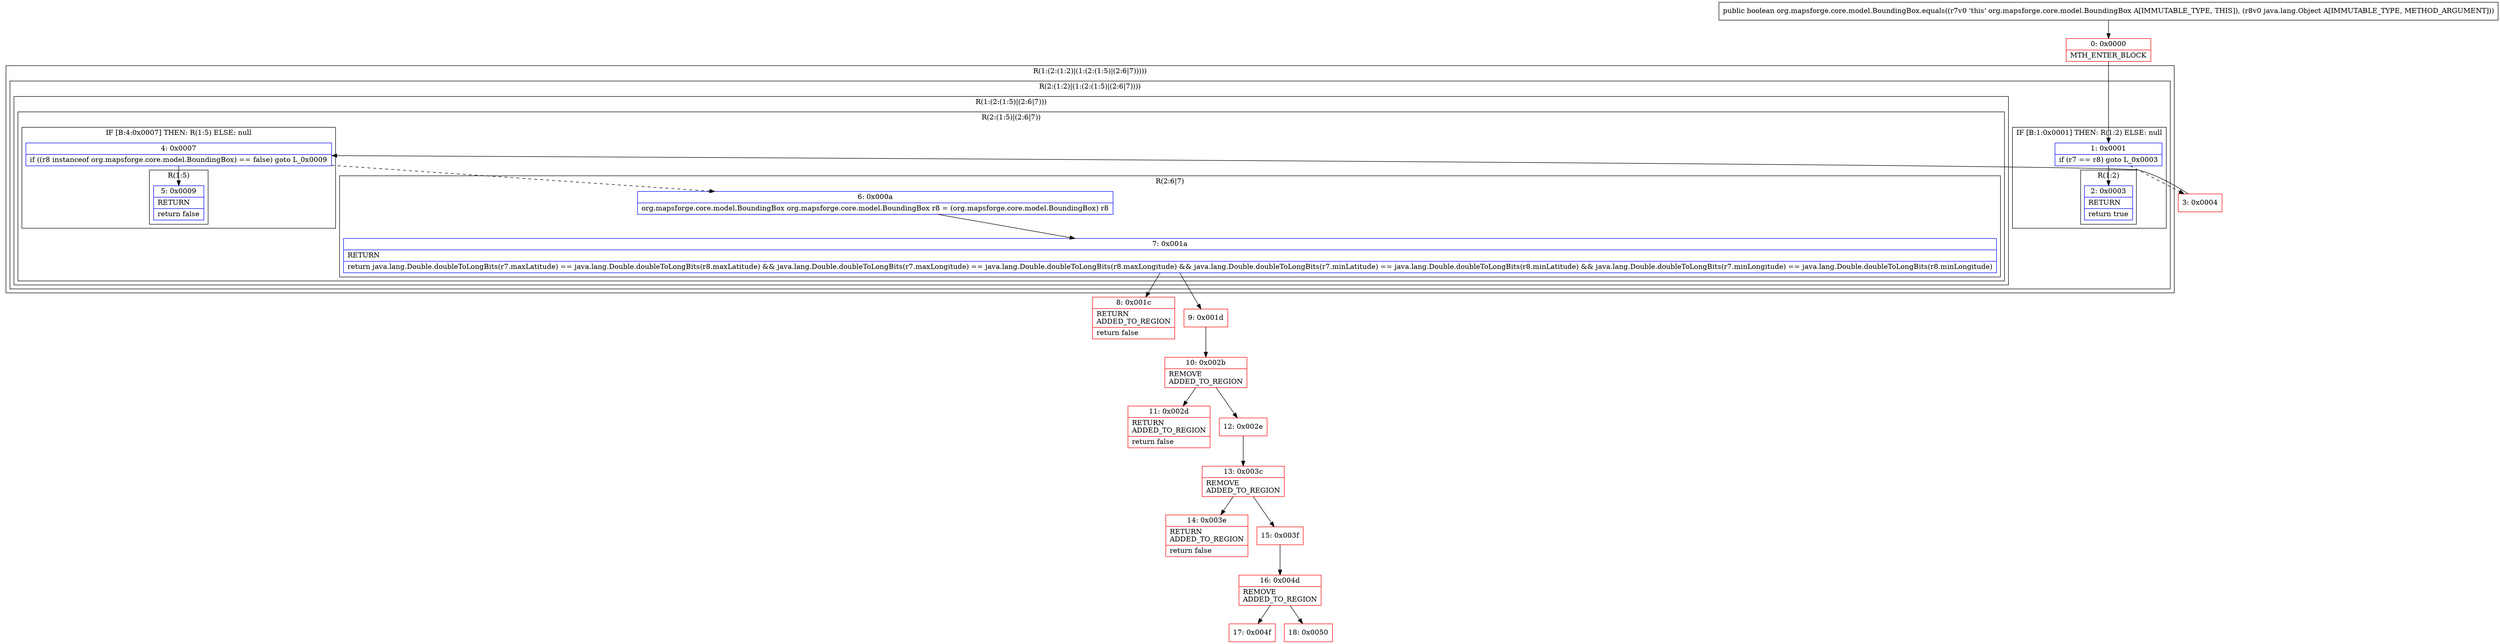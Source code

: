 digraph "CFG fororg.mapsforge.core.model.BoundingBox.equals(Ljava\/lang\/Object;)Z" {
subgraph cluster_Region_1757543792 {
label = "R(1:(2:(1:2)|(1:(2:(1:5)|(2:6|7)))))";
node [shape=record,color=blue];
subgraph cluster_Region_854372317 {
label = "R(2:(1:2)|(1:(2:(1:5)|(2:6|7))))";
node [shape=record,color=blue];
subgraph cluster_IfRegion_1251842242 {
label = "IF [B:1:0x0001] THEN: R(1:2) ELSE: null";
node [shape=record,color=blue];
Node_1 [shape=record,label="{1\:\ 0x0001|if (r7 == r8) goto L_0x0003\l}"];
subgraph cluster_Region_872126515 {
label = "R(1:2)";
node [shape=record,color=blue];
Node_2 [shape=record,label="{2\:\ 0x0003|RETURN\l|return true\l}"];
}
}
subgraph cluster_Region_1421265217 {
label = "R(1:(2:(1:5)|(2:6|7)))";
node [shape=record,color=blue];
subgraph cluster_Region_66262605 {
label = "R(2:(1:5)|(2:6|7))";
node [shape=record,color=blue];
subgraph cluster_IfRegion_621729145 {
label = "IF [B:4:0x0007] THEN: R(1:5) ELSE: null";
node [shape=record,color=blue];
Node_4 [shape=record,label="{4\:\ 0x0007|if ((r8 instanceof org.mapsforge.core.model.BoundingBox) == false) goto L_0x0009\l}"];
subgraph cluster_Region_1255926763 {
label = "R(1:5)";
node [shape=record,color=blue];
Node_5 [shape=record,label="{5\:\ 0x0009|RETURN\l|return false\l}"];
}
}
subgraph cluster_Region_633176887 {
label = "R(2:6|7)";
node [shape=record,color=blue];
Node_6 [shape=record,label="{6\:\ 0x000a|org.mapsforge.core.model.BoundingBox org.mapsforge.core.model.BoundingBox r8 = (org.mapsforge.core.model.BoundingBox) r8\l}"];
Node_7 [shape=record,label="{7\:\ 0x001a|RETURN\l|return java.lang.Double.doubleToLongBits(r7.maxLatitude) == java.lang.Double.doubleToLongBits(r8.maxLatitude) && java.lang.Double.doubleToLongBits(r7.maxLongitude) == java.lang.Double.doubleToLongBits(r8.maxLongitude) && java.lang.Double.doubleToLongBits(r7.minLatitude) == java.lang.Double.doubleToLongBits(r8.minLatitude) && java.lang.Double.doubleToLongBits(r7.minLongitude) == java.lang.Double.doubleToLongBits(r8.minLongitude)\l}"];
}
}
}
}
}
Node_0 [shape=record,color=red,label="{0\:\ 0x0000|MTH_ENTER_BLOCK\l}"];
Node_3 [shape=record,color=red,label="{3\:\ 0x0004}"];
Node_8 [shape=record,color=red,label="{8\:\ 0x001c|RETURN\lADDED_TO_REGION\l|return false\l}"];
Node_9 [shape=record,color=red,label="{9\:\ 0x001d}"];
Node_10 [shape=record,color=red,label="{10\:\ 0x002b|REMOVE\lADDED_TO_REGION\l}"];
Node_11 [shape=record,color=red,label="{11\:\ 0x002d|RETURN\lADDED_TO_REGION\l|return false\l}"];
Node_12 [shape=record,color=red,label="{12\:\ 0x002e}"];
Node_13 [shape=record,color=red,label="{13\:\ 0x003c|REMOVE\lADDED_TO_REGION\l}"];
Node_14 [shape=record,color=red,label="{14\:\ 0x003e|RETURN\lADDED_TO_REGION\l|return false\l}"];
Node_15 [shape=record,color=red,label="{15\:\ 0x003f}"];
Node_16 [shape=record,color=red,label="{16\:\ 0x004d|REMOVE\lADDED_TO_REGION\l}"];
Node_17 [shape=record,color=red,label="{17\:\ 0x004f}"];
Node_18 [shape=record,color=red,label="{18\:\ 0x0050}"];
MethodNode[shape=record,label="{public boolean org.mapsforge.core.model.BoundingBox.equals((r7v0 'this' org.mapsforge.core.model.BoundingBox A[IMMUTABLE_TYPE, THIS]), (r8v0 java.lang.Object A[IMMUTABLE_TYPE, METHOD_ARGUMENT])) }"];
MethodNode -> Node_0;
Node_1 -> Node_2;
Node_1 -> Node_3[style=dashed];
Node_4 -> Node_5;
Node_4 -> Node_6[style=dashed];
Node_6 -> Node_7;
Node_7 -> Node_8;
Node_7 -> Node_9;
Node_0 -> Node_1;
Node_3 -> Node_4;
Node_9 -> Node_10;
Node_10 -> Node_11;
Node_10 -> Node_12;
Node_12 -> Node_13;
Node_13 -> Node_14;
Node_13 -> Node_15;
Node_15 -> Node_16;
Node_16 -> Node_17;
Node_16 -> Node_18;
}

